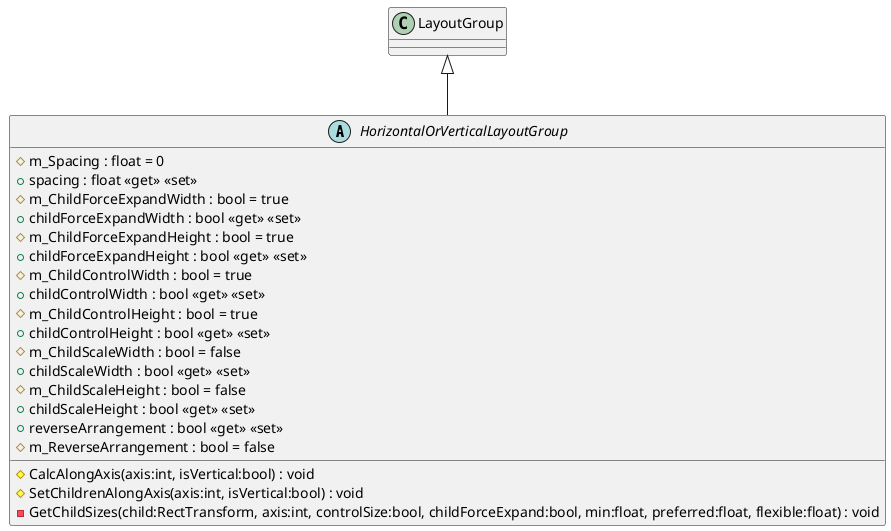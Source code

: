 @startuml
abstract class HorizontalOrVerticalLayoutGroup {
    # m_Spacing : float = 0
    + spacing : float <<get>> <<set>>
    # m_ChildForceExpandWidth : bool = true
    + childForceExpandWidth : bool <<get>> <<set>>
    # m_ChildForceExpandHeight : bool = true
    + childForceExpandHeight : bool <<get>> <<set>>
    # m_ChildControlWidth : bool = true
    + childControlWidth : bool <<get>> <<set>>
    # m_ChildControlHeight : bool = true
    + childControlHeight : bool <<get>> <<set>>
    # m_ChildScaleWidth : bool = false
    + childScaleWidth : bool <<get>> <<set>>
    # m_ChildScaleHeight : bool = false
    + childScaleHeight : bool <<get>> <<set>>
    + reverseArrangement : bool <<get>> <<set>>
    # m_ReverseArrangement : bool = false
    # CalcAlongAxis(axis:int, isVertical:bool) : void
    # SetChildrenAlongAxis(axis:int, isVertical:bool) : void
    - GetChildSizes(child:RectTransform, axis:int, controlSize:bool, childForceExpand:bool, min:float, preferred:float, flexible:float) : void
}
LayoutGroup <|-- HorizontalOrVerticalLayoutGroup
@enduml
